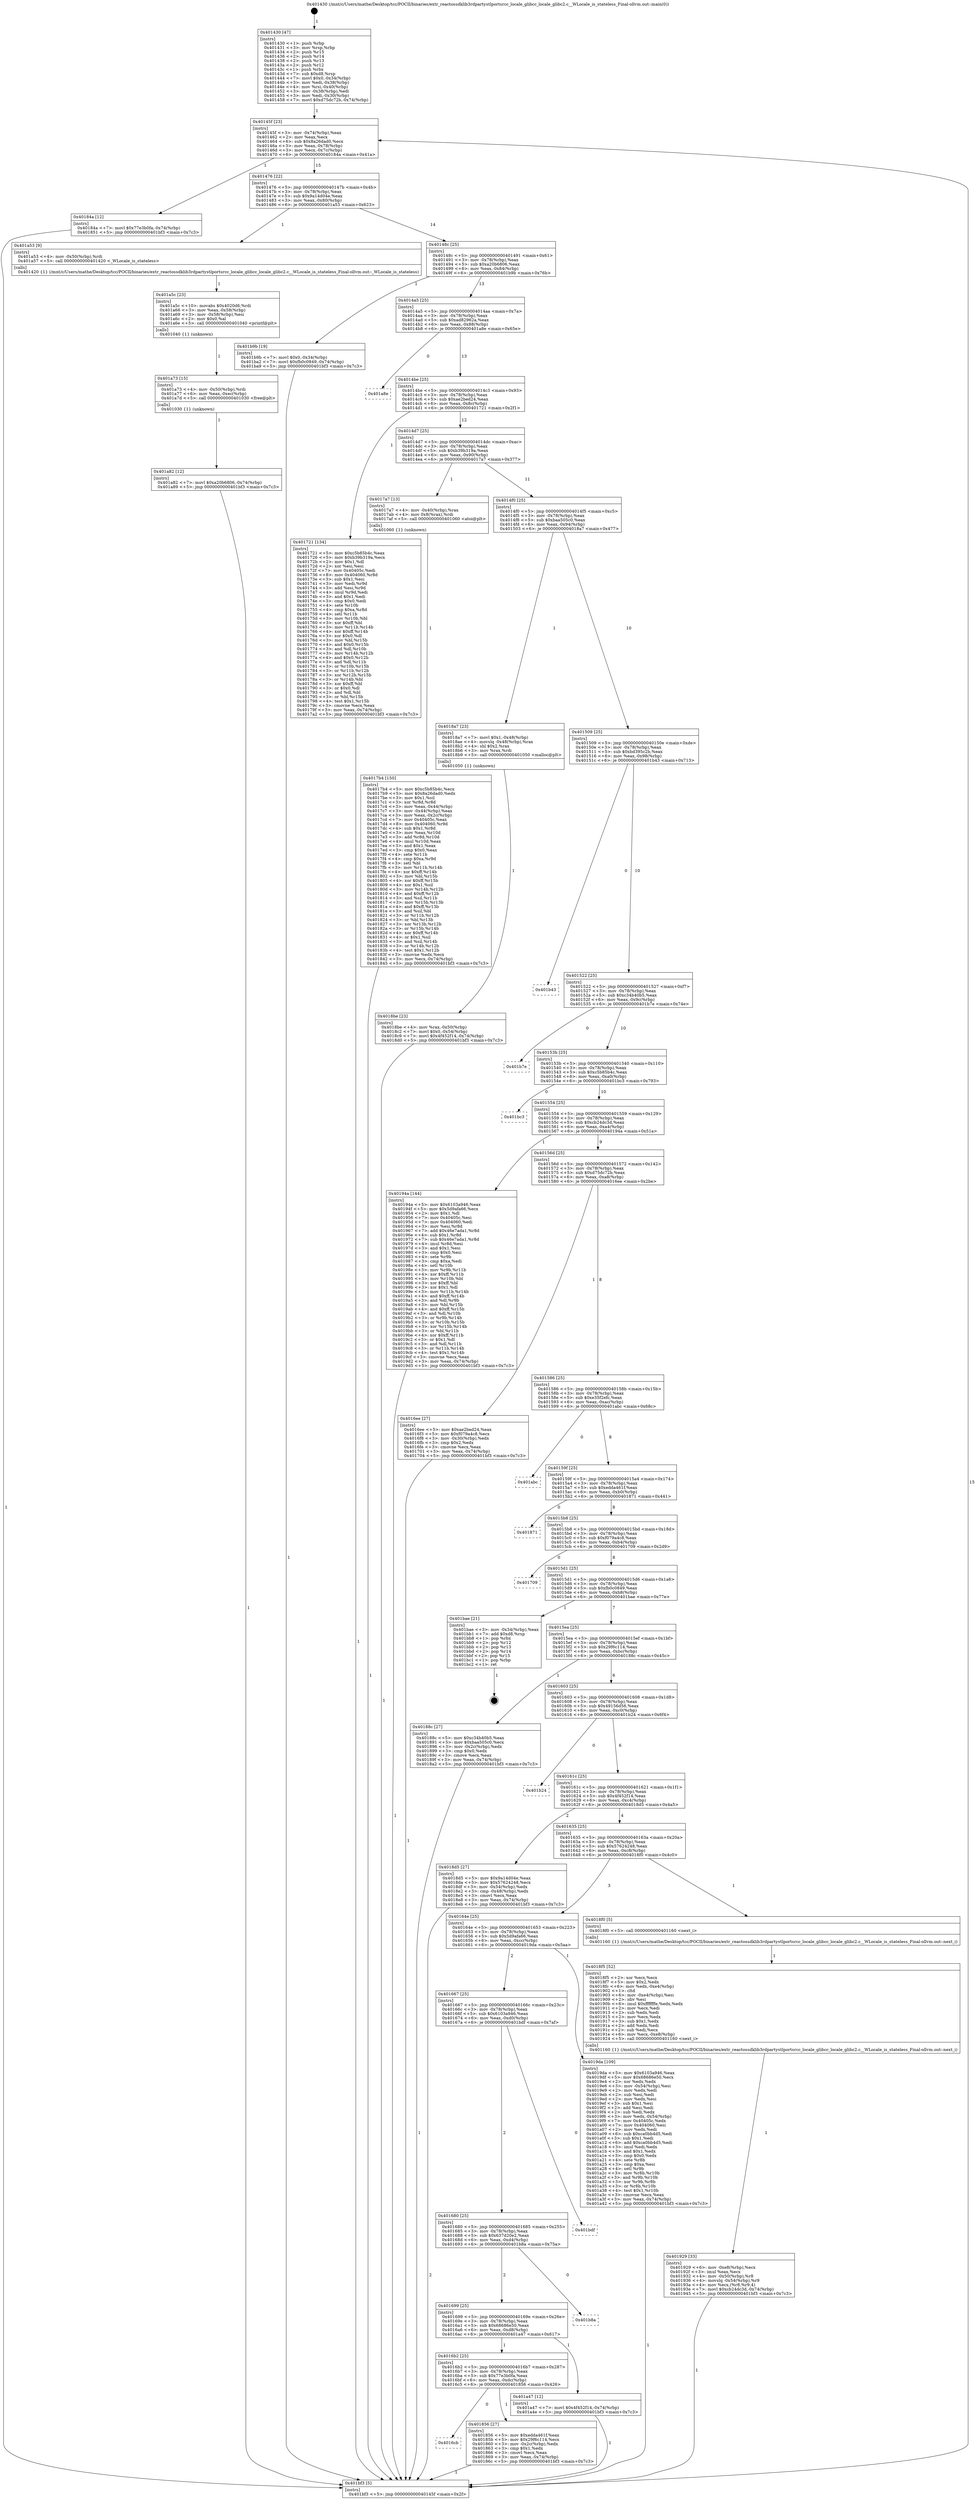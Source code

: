 digraph "0x401430" {
  label = "0x401430 (/mnt/c/Users/mathe/Desktop/tcc/POCII/binaries/extr_reactossdklib3rdpartystlportsrcc_locale_glibcc_locale_glibc2.c__WLocale_is_stateless_Final-ollvm.out::main(0))"
  labelloc = "t"
  node[shape=record]

  Entry [label="",width=0.3,height=0.3,shape=circle,fillcolor=black,style=filled]
  "0x40145f" [label="{
     0x40145f [23]\l
     | [instrs]\l
     &nbsp;&nbsp;0x40145f \<+3\>: mov -0x74(%rbp),%eax\l
     &nbsp;&nbsp;0x401462 \<+2\>: mov %eax,%ecx\l
     &nbsp;&nbsp;0x401464 \<+6\>: sub $0x8a26dad0,%ecx\l
     &nbsp;&nbsp;0x40146a \<+3\>: mov %eax,-0x78(%rbp)\l
     &nbsp;&nbsp;0x40146d \<+3\>: mov %ecx,-0x7c(%rbp)\l
     &nbsp;&nbsp;0x401470 \<+6\>: je 000000000040184a \<main+0x41a\>\l
  }"]
  "0x40184a" [label="{
     0x40184a [12]\l
     | [instrs]\l
     &nbsp;&nbsp;0x40184a \<+7\>: movl $0x77e3b0fa,-0x74(%rbp)\l
     &nbsp;&nbsp;0x401851 \<+5\>: jmp 0000000000401bf3 \<main+0x7c3\>\l
  }"]
  "0x401476" [label="{
     0x401476 [22]\l
     | [instrs]\l
     &nbsp;&nbsp;0x401476 \<+5\>: jmp 000000000040147b \<main+0x4b\>\l
     &nbsp;&nbsp;0x40147b \<+3\>: mov -0x78(%rbp),%eax\l
     &nbsp;&nbsp;0x40147e \<+5\>: sub $0x9a14d04e,%eax\l
     &nbsp;&nbsp;0x401483 \<+3\>: mov %eax,-0x80(%rbp)\l
     &nbsp;&nbsp;0x401486 \<+6\>: je 0000000000401a53 \<main+0x623\>\l
  }"]
  Exit [label="",width=0.3,height=0.3,shape=circle,fillcolor=black,style=filled,peripheries=2]
  "0x401a53" [label="{
     0x401a53 [9]\l
     | [instrs]\l
     &nbsp;&nbsp;0x401a53 \<+4\>: mov -0x50(%rbp),%rdi\l
     &nbsp;&nbsp;0x401a57 \<+5\>: call 0000000000401420 \<_WLocale_is_stateless\>\l
     | [calls]\l
     &nbsp;&nbsp;0x401420 \{1\} (/mnt/c/Users/mathe/Desktop/tcc/POCII/binaries/extr_reactossdklib3rdpartystlportsrcc_locale_glibcc_locale_glibc2.c__WLocale_is_stateless_Final-ollvm.out::_WLocale_is_stateless)\l
  }"]
  "0x40148c" [label="{
     0x40148c [25]\l
     | [instrs]\l
     &nbsp;&nbsp;0x40148c \<+5\>: jmp 0000000000401491 \<main+0x61\>\l
     &nbsp;&nbsp;0x401491 \<+3\>: mov -0x78(%rbp),%eax\l
     &nbsp;&nbsp;0x401494 \<+5\>: sub $0xa20b6806,%eax\l
     &nbsp;&nbsp;0x401499 \<+6\>: mov %eax,-0x84(%rbp)\l
     &nbsp;&nbsp;0x40149f \<+6\>: je 0000000000401b9b \<main+0x76b\>\l
  }"]
  "0x401a82" [label="{
     0x401a82 [12]\l
     | [instrs]\l
     &nbsp;&nbsp;0x401a82 \<+7\>: movl $0xa20b6806,-0x74(%rbp)\l
     &nbsp;&nbsp;0x401a89 \<+5\>: jmp 0000000000401bf3 \<main+0x7c3\>\l
  }"]
  "0x401b9b" [label="{
     0x401b9b [19]\l
     | [instrs]\l
     &nbsp;&nbsp;0x401b9b \<+7\>: movl $0x0,-0x34(%rbp)\l
     &nbsp;&nbsp;0x401ba2 \<+7\>: movl $0xfb0c0849,-0x74(%rbp)\l
     &nbsp;&nbsp;0x401ba9 \<+5\>: jmp 0000000000401bf3 \<main+0x7c3\>\l
  }"]
  "0x4014a5" [label="{
     0x4014a5 [25]\l
     | [instrs]\l
     &nbsp;&nbsp;0x4014a5 \<+5\>: jmp 00000000004014aa \<main+0x7a\>\l
     &nbsp;&nbsp;0x4014aa \<+3\>: mov -0x78(%rbp),%eax\l
     &nbsp;&nbsp;0x4014ad \<+5\>: sub $0xad82962a,%eax\l
     &nbsp;&nbsp;0x4014b2 \<+6\>: mov %eax,-0x88(%rbp)\l
     &nbsp;&nbsp;0x4014b8 \<+6\>: je 0000000000401a8e \<main+0x65e\>\l
  }"]
  "0x401a73" [label="{
     0x401a73 [15]\l
     | [instrs]\l
     &nbsp;&nbsp;0x401a73 \<+4\>: mov -0x50(%rbp),%rdi\l
     &nbsp;&nbsp;0x401a77 \<+6\>: mov %eax,-0xec(%rbp)\l
     &nbsp;&nbsp;0x401a7d \<+5\>: call 0000000000401030 \<free@plt\>\l
     | [calls]\l
     &nbsp;&nbsp;0x401030 \{1\} (unknown)\l
  }"]
  "0x401a8e" [label="{
     0x401a8e\l
  }", style=dashed]
  "0x4014be" [label="{
     0x4014be [25]\l
     | [instrs]\l
     &nbsp;&nbsp;0x4014be \<+5\>: jmp 00000000004014c3 \<main+0x93\>\l
     &nbsp;&nbsp;0x4014c3 \<+3\>: mov -0x78(%rbp),%eax\l
     &nbsp;&nbsp;0x4014c6 \<+5\>: sub $0xae2bed24,%eax\l
     &nbsp;&nbsp;0x4014cb \<+6\>: mov %eax,-0x8c(%rbp)\l
     &nbsp;&nbsp;0x4014d1 \<+6\>: je 0000000000401721 \<main+0x2f1\>\l
  }"]
  "0x401a5c" [label="{
     0x401a5c [23]\l
     | [instrs]\l
     &nbsp;&nbsp;0x401a5c \<+10\>: movabs $0x4020d6,%rdi\l
     &nbsp;&nbsp;0x401a66 \<+3\>: mov %eax,-0x58(%rbp)\l
     &nbsp;&nbsp;0x401a69 \<+3\>: mov -0x58(%rbp),%esi\l
     &nbsp;&nbsp;0x401a6c \<+2\>: mov $0x0,%al\l
     &nbsp;&nbsp;0x401a6e \<+5\>: call 0000000000401040 \<printf@plt\>\l
     | [calls]\l
     &nbsp;&nbsp;0x401040 \{1\} (unknown)\l
  }"]
  "0x401721" [label="{
     0x401721 [134]\l
     | [instrs]\l
     &nbsp;&nbsp;0x401721 \<+5\>: mov $0xc5b85b4c,%eax\l
     &nbsp;&nbsp;0x401726 \<+5\>: mov $0xb39b319a,%ecx\l
     &nbsp;&nbsp;0x40172b \<+2\>: mov $0x1,%dl\l
     &nbsp;&nbsp;0x40172d \<+2\>: xor %esi,%esi\l
     &nbsp;&nbsp;0x40172f \<+7\>: mov 0x40405c,%edi\l
     &nbsp;&nbsp;0x401736 \<+8\>: mov 0x404060,%r8d\l
     &nbsp;&nbsp;0x40173e \<+3\>: sub $0x1,%esi\l
     &nbsp;&nbsp;0x401741 \<+3\>: mov %edi,%r9d\l
     &nbsp;&nbsp;0x401744 \<+3\>: add %esi,%r9d\l
     &nbsp;&nbsp;0x401747 \<+4\>: imul %r9d,%edi\l
     &nbsp;&nbsp;0x40174b \<+3\>: and $0x1,%edi\l
     &nbsp;&nbsp;0x40174e \<+3\>: cmp $0x0,%edi\l
     &nbsp;&nbsp;0x401751 \<+4\>: sete %r10b\l
     &nbsp;&nbsp;0x401755 \<+4\>: cmp $0xa,%r8d\l
     &nbsp;&nbsp;0x401759 \<+4\>: setl %r11b\l
     &nbsp;&nbsp;0x40175d \<+3\>: mov %r10b,%bl\l
     &nbsp;&nbsp;0x401760 \<+3\>: xor $0xff,%bl\l
     &nbsp;&nbsp;0x401763 \<+3\>: mov %r11b,%r14b\l
     &nbsp;&nbsp;0x401766 \<+4\>: xor $0xff,%r14b\l
     &nbsp;&nbsp;0x40176a \<+3\>: xor $0x0,%dl\l
     &nbsp;&nbsp;0x40176d \<+3\>: mov %bl,%r15b\l
     &nbsp;&nbsp;0x401770 \<+4\>: and $0x0,%r15b\l
     &nbsp;&nbsp;0x401774 \<+3\>: and %dl,%r10b\l
     &nbsp;&nbsp;0x401777 \<+3\>: mov %r14b,%r12b\l
     &nbsp;&nbsp;0x40177a \<+4\>: and $0x0,%r12b\l
     &nbsp;&nbsp;0x40177e \<+3\>: and %dl,%r11b\l
     &nbsp;&nbsp;0x401781 \<+3\>: or %r10b,%r15b\l
     &nbsp;&nbsp;0x401784 \<+3\>: or %r11b,%r12b\l
     &nbsp;&nbsp;0x401787 \<+3\>: xor %r12b,%r15b\l
     &nbsp;&nbsp;0x40178a \<+3\>: or %r14b,%bl\l
     &nbsp;&nbsp;0x40178d \<+3\>: xor $0xff,%bl\l
     &nbsp;&nbsp;0x401790 \<+3\>: or $0x0,%dl\l
     &nbsp;&nbsp;0x401793 \<+2\>: and %dl,%bl\l
     &nbsp;&nbsp;0x401795 \<+3\>: or %bl,%r15b\l
     &nbsp;&nbsp;0x401798 \<+4\>: test $0x1,%r15b\l
     &nbsp;&nbsp;0x40179c \<+3\>: cmovne %ecx,%eax\l
     &nbsp;&nbsp;0x40179f \<+3\>: mov %eax,-0x74(%rbp)\l
     &nbsp;&nbsp;0x4017a2 \<+5\>: jmp 0000000000401bf3 \<main+0x7c3\>\l
  }"]
  "0x4014d7" [label="{
     0x4014d7 [25]\l
     | [instrs]\l
     &nbsp;&nbsp;0x4014d7 \<+5\>: jmp 00000000004014dc \<main+0xac\>\l
     &nbsp;&nbsp;0x4014dc \<+3\>: mov -0x78(%rbp),%eax\l
     &nbsp;&nbsp;0x4014df \<+5\>: sub $0xb39b319a,%eax\l
     &nbsp;&nbsp;0x4014e4 \<+6\>: mov %eax,-0x90(%rbp)\l
     &nbsp;&nbsp;0x4014ea \<+6\>: je 00000000004017a7 \<main+0x377\>\l
  }"]
  "0x401929" [label="{
     0x401929 [33]\l
     | [instrs]\l
     &nbsp;&nbsp;0x401929 \<+6\>: mov -0xe8(%rbp),%ecx\l
     &nbsp;&nbsp;0x40192f \<+3\>: imul %eax,%ecx\l
     &nbsp;&nbsp;0x401932 \<+4\>: mov -0x50(%rbp),%r8\l
     &nbsp;&nbsp;0x401936 \<+4\>: movslq -0x54(%rbp),%r9\l
     &nbsp;&nbsp;0x40193a \<+4\>: mov %ecx,(%r8,%r9,4)\l
     &nbsp;&nbsp;0x40193e \<+7\>: movl $0xcb24dc3d,-0x74(%rbp)\l
     &nbsp;&nbsp;0x401945 \<+5\>: jmp 0000000000401bf3 \<main+0x7c3\>\l
  }"]
  "0x4017a7" [label="{
     0x4017a7 [13]\l
     | [instrs]\l
     &nbsp;&nbsp;0x4017a7 \<+4\>: mov -0x40(%rbp),%rax\l
     &nbsp;&nbsp;0x4017ab \<+4\>: mov 0x8(%rax),%rdi\l
     &nbsp;&nbsp;0x4017af \<+5\>: call 0000000000401060 \<atoi@plt\>\l
     | [calls]\l
     &nbsp;&nbsp;0x401060 \{1\} (unknown)\l
  }"]
  "0x4014f0" [label="{
     0x4014f0 [25]\l
     | [instrs]\l
     &nbsp;&nbsp;0x4014f0 \<+5\>: jmp 00000000004014f5 \<main+0xc5\>\l
     &nbsp;&nbsp;0x4014f5 \<+3\>: mov -0x78(%rbp),%eax\l
     &nbsp;&nbsp;0x4014f8 \<+5\>: sub $0xbaa505c0,%eax\l
     &nbsp;&nbsp;0x4014fd \<+6\>: mov %eax,-0x94(%rbp)\l
     &nbsp;&nbsp;0x401503 \<+6\>: je 00000000004018a7 \<main+0x477\>\l
  }"]
  "0x4018f5" [label="{
     0x4018f5 [52]\l
     | [instrs]\l
     &nbsp;&nbsp;0x4018f5 \<+2\>: xor %ecx,%ecx\l
     &nbsp;&nbsp;0x4018f7 \<+5\>: mov $0x2,%edx\l
     &nbsp;&nbsp;0x4018fc \<+6\>: mov %edx,-0xe4(%rbp)\l
     &nbsp;&nbsp;0x401902 \<+1\>: cltd\l
     &nbsp;&nbsp;0x401903 \<+6\>: mov -0xe4(%rbp),%esi\l
     &nbsp;&nbsp;0x401909 \<+2\>: idiv %esi\l
     &nbsp;&nbsp;0x40190b \<+6\>: imul $0xfffffffe,%edx,%edx\l
     &nbsp;&nbsp;0x401911 \<+2\>: mov %ecx,%edi\l
     &nbsp;&nbsp;0x401913 \<+2\>: sub %edx,%edi\l
     &nbsp;&nbsp;0x401915 \<+2\>: mov %ecx,%edx\l
     &nbsp;&nbsp;0x401917 \<+3\>: sub $0x1,%edx\l
     &nbsp;&nbsp;0x40191a \<+2\>: add %edx,%edi\l
     &nbsp;&nbsp;0x40191c \<+2\>: sub %edi,%ecx\l
     &nbsp;&nbsp;0x40191e \<+6\>: mov %ecx,-0xe8(%rbp)\l
     &nbsp;&nbsp;0x401924 \<+5\>: call 0000000000401160 \<next_i\>\l
     | [calls]\l
     &nbsp;&nbsp;0x401160 \{1\} (/mnt/c/Users/mathe/Desktop/tcc/POCII/binaries/extr_reactossdklib3rdpartystlportsrcc_locale_glibcc_locale_glibc2.c__WLocale_is_stateless_Final-ollvm.out::next_i)\l
  }"]
  "0x4018a7" [label="{
     0x4018a7 [23]\l
     | [instrs]\l
     &nbsp;&nbsp;0x4018a7 \<+7\>: movl $0x1,-0x48(%rbp)\l
     &nbsp;&nbsp;0x4018ae \<+4\>: movslq -0x48(%rbp),%rax\l
     &nbsp;&nbsp;0x4018b2 \<+4\>: shl $0x2,%rax\l
     &nbsp;&nbsp;0x4018b6 \<+3\>: mov %rax,%rdi\l
     &nbsp;&nbsp;0x4018b9 \<+5\>: call 0000000000401050 \<malloc@plt\>\l
     | [calls]\l
     &nbsp;&nbsp;0x401050 \{1\} (unknown)\l
  }"]
  "0x401509" [label="{
     0x401509 [25]\l
     | [instrs]\l
     &nbsp;&nbsp;0x401509 \<+5\>: jmp 000000000040150e \<main+0xde\>\l
     &nbsp;&nbsp;0x40150e \<+3\>: mov -0x78(%rbp),%eax\l
     &nbsp;&nbsp;0x401511 \<+5\>: sub $0xbd395c2b,%eax\l
     &nbsp;&nbsp;0x401516 \<+6\>: mov %eax,-0x98(%rbp)\l
     &nbsp;&nbsp;0x40151c \<+6\>: je 0000000000401b43 \<main+0x713\>\l
  }"]
  "0x4018be" [label="{
     0x4018be [23]\l
     | [instrs]\l
     &nbsp;&nbsp;0x4018be \<+4\>: mov %rax,-0x50(%rbp)\l
     &nbsp;&nbsp;0x4018c2 \<+7\>: movl $0x0,-0x54(%rbp)\l
     &nbsp;&nbsp;0x4018c9 \<+7\>: movl $0x4f452f14,-0x74(%rbp)\l
     &nbsp;&nbsp;0x4018d0 \<+5\>: jmp 0000000000401bf3 \<main+0x7c3\>\l
  }"]
  "0x401b43" [label="{
     0x401b43\l
  }", style=dashed]
  "0x401522" [label="{
     0x401522 [25]\l
     | [instrs]\l
     &nbsp;&nbsp;0x401522 \<+5\>: jmp 0000000000401527 \<main+0xf7\>\l
     &nbsp;&nbsp;0x401527 \<+3\>: mov -0x78(%rbp),%eax\l
     &nbsp;&nbsp;0x40152a \<+5\>: sub $0xc34b40b5,%eax\l
     &nbsp;&nbsp;0x40152f \<+6\>: mov %eax,-0x9c(%rbp)\l
     &nbsp;&nbsp;0x401535 \<+6\>: je 0000000000401b7e \<main+0x74e\>\l
  }"]
  "0x4016cb" [label="{
     0x4016cb\l
  }", style=dashed]
  "0x401b7e" [label="{
     0x401b7e\l
  }", style=dashed]
  "0x40153b" [label="{
     0x40153b [25]\l
     | [instrs]\l
     &nbsp;&nbsp;0x40153b \<+5\>: jmp 0000000000401540 \<main+0x110\>\l
     &nbsp;&nbsp;0x401540 \<+3\>: mov -0x78(%rbp),%eax\l
     &nbsp;&nbsp;0x401543 \<+5\>: sub $0xc5b85b4c,%eax\l
     &nbsp;&nbsp;0x401548 \<+6\>: mov %eax,-0xa0(%rbp)\l
     &nbsp;&nbsp;0x40154e \<+6\>: je 0000000000401bc3 \<main+0x793\>\l
  }"]
  "0x401856" [label="{
     0x401856 [27]\l
     | [instrs]\l
     &nbsp;&nbsp;0x401856 \<+5\>: mov $0xedda461f,%eax\l
     &nbsp;&nbsp;0x40185b \<+5\>: mov $0x29f6c114,%ecx\l
     &nbsp;&nbsp;0x401860 \<+3\>: mov -0x2c(%rbp),%edx\l
     &nbsp;&nbsp;0x401863 \<+3\>: cmp $0x1,%edx\l
     &nbsp;&nbsp;0x401866 \<+3\>: cmovl %ecx,%eax\l
     &nbsp;&nbsp;0x401869 \<+3\>: mov %eax,-0x74(%rbp)\l
     &nbsp;&nbsp;0x40186c \<+5\>: jmp 0000000000401bf3 \<main+0x7c3\>\l
  }"]
  "0x401bc3" [label="{
     0x401bc3\l
  }", style=dashed]
  "0x401554" [label="{
     0x401554 [25]\l
     | [instrs]\l
     &nbsp;&nbsp;0x401554 \<+5\>: jmp 0000000000401559 \<main+0x129\>\l
     &nbsp;&nbsp;0x401559 \<+3\>: mov -0x78(%rbp),%eax\l
     &nbsp;&nbsp;0x40155c \<+5\>: sub $0xcb24dc3d,%eax\l
     &nbsp;&nbsp;0x401561 \<+6\>: mov %eax,-0xa4(%rbp)\l
     &nbsp;&nbsp;0x401567 \<+6\>: je 000000000040194a \<main+0x51a\>\l
  }"]
  "0x4016b2" [label="{
     0x4016b2 [25]\l
     | [instrs]\l
     &nbsp;&nbsp;0x4016b2 \<+5\>: jmp 00000000004016b7 \<main+0x287\>\l
     &nbsp;&nbsp;0x4016b7 \<+3\>: mov -0x78(%rbp),%eax\l
     &nbsp;&nbsp;0x4016ba \<+5\>: sub $0x77e3b0fa,%eax\l
     &nbsp;&nbsp;0x4016bf \<+6\>: mov %eax,-0xdc(%rbp)\l
     &nbsp;&nbsp;0x4016c5 \<+6\>: je 0000000000401856 \<main+0x426\>\l
  }"]
  "0x40194a" [label="{
     0x40194a [144]\l
     | [instrs]\l
     &nbsp;&nbsp;0x40194a \<+5\>: mov $0x6103a946,%eax\l
     &nbsp;&nbsp;0x40194f \<+5\>: mov $0x5d9afa66,%ecx\l
     &nbsp;&nbsp;0x401954 \<+2\>: mov $0x1,%dl\l
     &nbsp;&nbsp;0x401956 \<+7\>: mov 0x40405c,%esi\l
     &nbsp;&nbsp;0x40195d \<+7\>: mov 0x404060,%edi\l
     &nbsp;&nbsp;0x401964 \<+3\>: mov %esi,%r8d\l
     &nbsp;&nbsp;0x401967 \<+7\>: add $0x46e7ada1,%r8d\l
     &nbsp;&nbsp;0x40196e \<+4\>: sub $0x1,%r8d\l
     &nbsp;&nbsp;0x401972 \<+7\>: sub $0x46e7ada1,%r8d\l
     &nbsp;&nbsp;0x401979 \<+4\>: imul %r8d,%esi\l
     &nbsp;&nbsp;0x40197d \<+3\>: and $0x1,%esi\l
     &nbsp;&nbsp;0x401980 \<+3\>: cmp $0x0,%esi\l
     &nbsp;&nbsp;0x401983 \<+4\>: sete %r9b\l
     &nbsp;&nbsp;0x401987 \<+3\>: cmp $0xa,%edi\l
     &nbsp;&nbsp;0x40198a \<+4\>: setl %r10b\l
     &nbsp;&nbsp;0x40198e \<+3\>: mov %r9b,%r11b\l
     &nbsp;&nbsp;0x401991 \<+4\>: xor $0xff,%r11b\l
     &nbsp;&nbsp;0x401995 \<+3\>: mov %r10b,%bl\l
     &nbsp;&nbsp;0x401998 \<+3\>: xor $0xff,%bl\l
     &nbsp;&nbsp;0x40199b \<+3\>: xor $0x1,%dl\l
     &nbsp;&nbsp;0x40199e \<+3\>: mov %r11b,%r14b\l
     &nbsp;&nbsp;0x4019a1 \<+4\>: and $0xff,%r14b\l
     &nbsp;&nbsp;0x4019a5 \<+3\>: and %dl,%r9b\l
     &nbsp;&nbsp;0x4019a8 \<+3\>: mov %bl,%r15b\l
     &nbsp;&nbsp;0x4019ab \<+4\>: and $0xff,%r15b\l
     &nbsp;&nbsp;0x4019af \<+3\>: and %dl,%r10b\l
     &nbsp;&nbsp;0x4019b2 \<+3\>: or %r9b,%r14b\l
     &nbsp;&nbsp;0x4019b5 \<+3\>: or %r10b,%r15b\l
     &nbsp;&nbsp;0x4019b8 \<+3\>: xor %r15b,%r14b\l
     &nbsp;&nbsp;0x4019bb \<+3\>: or %bl,%r11b\l
     &nbsp;&nbsp;0x4019be \<+4\>: xor $0xff,%r11b\l
     &nbsp;&nbsp;0x4019c2 \<+3\>: or $0x1,%dl\l
     &nbsp;&nbsp;0x4019c5 \<+3\>: and %dl,%r11b\l
     &nbsp;&nbsp;0x4019c8 \<+3\>: or %r11b,%r14b\l
     &nbsp;&nbsp;0x4019cb \<+4\>: test $0x1,%r14b\l
     &nbsp;&nbsp;0x4019cf \<+3\>: cmovne %ecx,%eax\l
     &nbsp;&nbsp;0x4019d2 \<+3\>: mov %eax,-0x74(%rbp)\l
     &nbsp;&nbsp;0x4019d5 \<+5\>: jmp 0000000000401bf3 \<main+0x7c3\>\l
  }"]
  "0x40156d" [label="{
     0x40156d [25]\l
     | [instrs]\l
     &nbsp;&nbsp;0x40156d \<+5\>: jmp 0000000000401572 \<main+0x142\>\l
     &nbsp;&nbsp;0x401572 \<+3\>: mov -0x78(%rbp),%eax\l
     &nbsp;&nbsp;0x401575 \<+5\>: sub $0xd75dc72b,%eax\l
     &nbsp;&nbsp;0x40157a \<+6\>: mov %eax,-0xa8(%rbp)\l
     &nbsp;&nbsp;0x401580 \<+6\>: je 00000000004016ee \<main+0x2be\>\l
  }"]
  "0x401a47" [label="{
     0x401a47 [12]\l
     | [instrs]\l
     &nbsp;&nbsp;0x401a47 \<+7\>: movl $0x4f452f14,-0x74(%rbp)\l
     &nbsp;&nbsp;0x401a4e \<+5\>: jmp 0000000000401bf3 \<main+0x7c3\>\l
  }"]
  "0x4016ee" [label="{
     0x4016ee [27]\l
     | [instrs]\l
     &nbsp;&nbsp;0x4016ee \<+5\>: mov $0xae2bed24,%eax\l
     &nbsp;&nbsp;0x4016f3 \<+5\>: mov $0xf079a4c8,%ecx\l
     &nbsp;&nbsp;0x4016f8 \<+3\>: mov -0x30(%rbp),%edx\l
     &nbsp;&nbsp;0x4016fb \<+3\>: cmp $0x2,%edx\l
     &nbsp;&nbsp;0x4016fe \<+3\>: cmovne %ecx,%eax\l
     &nbsp;&nbsp;0x401701 \<+3\>: mov %eax,-0x74(%rbp)\l
     &nbsp;&nbsp;0x401704 \<+5\>: jmp 0000000000401bf3 \<main+0x7c3\>\l
  }"]
  "0x401586" [label="{
     0x401586 [25]\l
     | [instrs]\l
     &nbsp;&nbsp;0x401586 \<+5\>: jmp 000000000040158b \<main+0x15b\>\l
     &nbsp;&nbsp;0x40158b \<+3\>: mov -0x78(%rbp),%eax\l
     &nbsp;&nbsp;0x40158e \<+5\>: sub $0xe35f2efc,%eax\l
     &nbsp;&nbsp;0x401593 \<+6\>: mov %eax,-0xac(%rbp)\l
     &nbsp;&nbsp;0x401599 \<+6\>: je 0000000000401abc \<main+0x68c\>\l
  }"]
  "0x401bf3" [label="{
     0x401bf3 [5]\l
     | [instrs]\l
     &nbsp;&nbsp;0x401bf3 \<+5\>: jmp 000000000040145f \<main+0x2f\>\l
  }"]
  "0x401430" [label="{
     0x401430 [47]\l
     | [instrs]\l
     &nbsp;&nbsp;0x401430 \<+1\>: push %rbp\l
     &nbsp;&nbsp;0x401431 \<+3\>: mov %rsp,%rbp\l
     &nbsp;&nbsp;0x401434 \<+2\>: push %r15\l
     &nbsp;&nbsp;0x401436 \<+2\>: push %r14\l
     &nbsp;&nbsp;0x401438 \<+2\>: push %r13\l
     &nbsp;&nbsp;0x40143a \<+2\>: push %r12\l
     &nbsp;&nbsp;0x40143c \<+1\>: push %rbx\l
     &nbsp;&nbsp;0x40143d \<+7\>: sub $0xd8,%rsp\l
     &nbsp;&nbsp;0x401444 \<+7\>: movl $0x0,-0x34(%rbp)\l
     &nbsp;&nbsp;0x40144b \<+3\>: mov %edi,-0x38(%rbp)\l
     &nbsp;&nbsp;0x40144e \<+4\>: mov %rsi,-0x40(%rbp)\l
     &nbsp;&nbsp;0x401452 \<+3\>: mov -0x38(%rbp),%edi\l
     &nbsp;&nbsp;0x401455 \<+3\>: mov %edi,-0x30(%rbp)\l
     &nbsp;&nbsp;0x401458 \<+7\>: movl $0xd75dc72b,-0x74(%rbp)\l
  }"]
  "0x4017b4" [label="{
     0x4017b4 [150]\l
     | [instrs]\l
     &nbsp;&nbsp;0x4017b4 \<+5\>: mov $0xc5b85b4c,%ecx\l
     &nbsp;&nbsp;0x4017b9 \<+5\>: mov $0x8a26dad0,%edx\l
     &nbsp;&nbsp;0x4017be \<+3\>: mov $0x1,%sil\l
     &nbsp;&nbsp;0x4017c1 \<+3\>: xor %r8d,%r8d\l
     &nbsp;&nbsp;0x4017c4 \<+3\>: mov %eax,-0x44(%rbp)\l
     &nbsp;&nbsp;0x4017c7 \<+3\>: mov -0x44(%rbp),%eax\l
     &nbsp;&nbsp;0x4017ca \<+3\>: mov %eax,-0x2c(%rbp)\l
     &nbsp;&nbsp;0x4017cd \<+7\>: mov 0x40405c,%eax\l
     &nbsp;&nbsp;0x4017d4 \<+8\>: mov 0x404060,%r9d\l
     &nbsp;&nbsp;0x4017dc \<+4\>: sub $0x1,%r8d\l
     &nbsp;&nbsp;0x4017e0 \<+3\>: mov %eax,%r10d\l
     &nbsp;&nbsp;0x4017e3 \<+3\>: add %r8d,%r10d\l
     &nbsp;&nbsp;0x4017e6 \<+4\>: imul %r10d,%eax\l
     &nbsp;&nbsp;0x4017ea \<+3\>: and $0x1,%eax\l
     &nbsp;&nbsp;0x4017ed \<+3\>: cmp $0x0,%eax\l
     &nbsp;&nbsp;0x4017f0 \<+4\>: sete %r11b\l
     &nbsp;&nbsp;0x4017f4 \<+4\>: cmp $0xa,%r9d\l
     &nbsp;&nbsp;0x4017f8 \<+3\>: setl %bl\l
     &nbsp;&nbsp;0x4017fb \<+3\>: mov %r11b,%r14b\l
     &nbsp;&nbsp;0x4017fe \<+4\>: xor $0xff,%r14b\l
     &nbsp;&nbsp;0x401802 \<+3\>: mov %bl,%r15b\l
     &nbsp;&nbsp;0x401805 \<+4\>: xor $0xff,%r15b\l
     &nbsp;&nbsp;0x401809 \<+4\>: xor $0x1,%sil\l
     &nbsp;&nbsp;0x40180d \<+3\>: mov %r14b,%r12b\l
     &nbsp;&nbsp;0x401810 \<+4\>: and $0xff,%r12b\l
     &nbsp;&nbsp;0x401814 \<+3\>: and %sil,%r11b\l
     &nbsp;&nbsp;0x401817 \<+3\>: mov %r15b,%r13b\l
     &nbsp;&nbsp;0x40181a \<+4\>: and $0xff,%r13b\l
     &nbsp;&nbsp;0x40181e \<+3\>: and %sil,%bl\l
     &nbsp;&nbsp;0x401821 \<+3\>: or %r11b,%r12b\l
     &nbsp;&nbsp;0x401824 \<+3\>: or %bl,%r13b\l
     &nbsp;&nbsp;0x401827 \<+3\>: xor %r13b,%r12b\l
     &nbsp;&nbsp;0x40182a \<+3\>: or %r15b,%r14b\l
     &nbsp;&nbsp;0x40182d \<+4\>: xor $0xff,%r14b\l
     &nbsp;&nbsp;0x401831 \<+4\>: or $0x1,%sil\l
     &nbsp;&nbsp;0x401835 \<+3\>: and %sil,%r14b\l
     &nbsp;&nbsp;0x401838 \<+3\>: or %r14b,%r12b\l
     &nbsp;&nbsp;0x40183b \<+4\>: test $0x1,%r12b\l
     &nbsp;&nbsp;0x40183f \<+3\>: cmovne %edx,%ecx\l
     &nbsp;&nbsp;0x401842 \<+3\>: mov %ecx,-0x74(%rbp)\l
     &nbsp;&nbsp;0x401845 \<+5\>: jmp 0000000000401bf3 \<main+0x7c3\>\l
  }"]
  "0x401699" [label="{
     0x401699 [25]\l
     | [instrs]\l
     &nbsp;&nbsp;0x401699 \<+5\>: jmp 000000000040169e \<main+0x26e\>\l
     &nbsp;&nbsp;0x40169e \<+3\>: mov -0x78(%rbp),%eax\l
     &nbsp;&nbsp;0x4016a1 \<+5\>: sub $0x68686e50,%eax\l
     &nbsp;&nbsp;0x4016a6 \<+6\>: mov %eax,-0xd8(%rbp)\l
     &nbsp;&nbsp;0x4016ac \<+6\>: je 0000000000401a47 \<main+0x617\>\l
  }"]
  "0x401abc" [label="{
     0x401abc\l
  }", style=dashed]
  "0x40159f" [label="{
     0x40159f [25]\l
     | [instrs]\l
     &nbsp;&nbsp;0x40159f \<+5\>: jmp 00000000004015a4 \<main+0x174\>\l
     &nbsp;&nbsp;0x4015a4 \<+3\>: mov -0x78(%rbp),%eax\l
     &nbsp;&nbsp;0x4015a7 \<+5\>: sub $0xedda461f,%eax\l
     &nbsp;&nbsp;0x4015ac \<+6\>: mov %eax,-0xb0(%rbp)\l
     &nbsp;&nbsp;0x4015b2 \<+6\>: je 0000000000401871 \<main+0x441\>\l
  }"]
  "0x401b8a" [label="{
     0x401b8a\l
  }", style=dashed]
  "0x401871" [label="{
     0x401871\l
  }", style=dashed]
  "0x4015b8" [label="{
     0x4015b8 [25]\l
     | [instrs]\l
     &nbsp;&nbsp;0x4015b8 \<+5\>: jmp 00000000004015bd \<main+0x18d\>\l
     &nbsp;&nbsp;0x4015bd \<+3\>: mov -0x78(%rbp),%eax\l
     &nbsp;&nbsp;0x4015c0 \<+5\>: sub $0xf079a4c8,%eax\l
     &nbsp;&nbsp;0x4015c5 \<+6\>: mov %eax,-0xb4(%rbp)\l
     &nbsp;&nbsp;0x4015cb \<+6\>: je 0000000000401709 \<main+0x2d9\>\l
  }"]
  "0x401680" [label="{
     0x401680 [25]\l
     | [instrs]\l
     &nbsp;&nbsp;0x401680 \<+5\>: jmp 0000000000401685 \<main+0x255\>\l
     &nbsp;&nbsp;0x401685 \<+3\>: mov -0x78(%rbp),%eax\l
     &nbsp;&nbsp;0x401688 \<+5\>: sub $0x637d20e2,%eax\l
     &nbsp;&nbsp;0x40168d \<+6\>: mov %eax,-0xd4(%rbp)\l
     &nbsp;&nbsp;0x401693 \<+6\>: je 0000000000401b8a \<main+0x75a\>\l
  }"]
  "0x401709" [label="{
     0x401709\l
  }", style=dashed]
  "0x4015d1" [label="{
     0x4015d1 [25]\l
     | [instrs]\l
     &nbsp;&nbsp;0x4015d1 \<+5\>: jmp 00000000004015d6 \<main+0x1a6\>\l
     &nbsp;&nbsp;0x4015d6 \<+3\>: mov -0x78(%rbp),%eax\l
     &nbsp;&nbsp;0x4015d9 \<+5\>: sub $0xfb0c0849,%eax\l
     &nbsp;&nbsp;0x4015de \<+6\>: mov %eax,-0xb8(%rbp)\l
     &nbsp;&nbsp;0x4015e4 \<+6\>: je 0000000000401bae \<main+0x77e\>\l
  }"]
  "0x401bdf" [label="{
     0x401bdf\l
  }", style=dashed]
  "0x401bae" [label="{
     0x401bae [21]\l
     | [instrs]\l
     &nbsp;&nbsp;0x401bae \<+3\>: mov -0x34(%rbp),%eax\l
     &nbsp;&nbsp;0x401bb1 \<+7\>: add $0xd8,%rsp\l
     &nbsp;&nbsp;0x401bb8 \<+1\>: pop %rbx\l
     &nbsp;&nbsp;0x401bb9 \<+2\>: pop %r12\l
     &nbsp;&nbsp;0x401bbb \<+2\>: pop %r13\l
     &nbsp;&nbsp;0x401bbd \<+2\>: pop %r14\l
     &nbsp;&nbsp;0x401bbf \<+2\>: pop %r15\l
     &nbsp;&nbsp;0x401bc1 \<+1\>: pop %rbp\l
     &nbsp;&nbsp;0x401bc2 \<+1\>: ret\l
  }"]
  "0x4015ea" [label="{
     0x4015ea [25]\l
     | [instrs]\l
     &nbsp;&nbsp;0x4015ea \<+5\>: jmp 00000000004015ef \<main+0x1bf\>\l
     &nbsp;&nbsp;0x4015ef \<+3\>: mov -0x78(%rbp),%eax\l
     &nbsp;&nbsp;0x4015f2 \<+5\>: sub $0x29f6c114,%eax\l
     &nbsp;&nbsp;0x4015f7 \<+6\>: mov %eax,-0xbc(%rbp)\l
     &nbsp;&nbsp;0x4015fd \<+6\>: je 000000000040188c \<main+0x45c\>\l
  }"]
  "0x401667" [label="{
     0x401667 [25]\l
     | [instrs]\l
     &nbsp;&nbsp;0x401667 \<+5\>: jmp 000000000040166c \<main+0x23c\>\l
     &nbsp;&nbsp;0x40166c \<+3\>: mov -0x78(%rbp),%eax\l
     &nbsp;&nbsp;0x40166f \<+5\>: sub $0x6103a946,%eax\l
     &nbsp;&nbsp;0x401674 \<+6\>: mov %eax,-0xd0(%rbp)\l
     &nbsp;&nbsp;0x40167a \<+6\>: je 0000000000401bdf \<main+0x7af\>\l
  }"]
  "0x40188c" [label="{
     0x40188c [27]\l
     | [instrs]\l
     &nbsp;&nbsp;0x40188c \<+5\>: mov $0xc34b40b5,%eax\l
     &nbsp;&nbsp;0x401891 \<+5\>: mov $0xbaa505c0,%ecx\l
     &nbsp;&nbsp;0x401896 \<+3\>: mov -0x2c(%rbp),%edx\l
     &nbsp;&nbsp;0x401899 \<+3\>: cmp $0x0,%edx\l
     &nbsp;&nbsp;0x40189c \<+3\>: cmove %ecx,%eax\l
     &nbsp;&nbsp;0x40189f \<+3\>: mov %eax,-0x74(%rbp)\l
     &nbsp;&nbsp;0x4018a2 \<+5\>: jmp 0000000000401bf3 \<main+0x7c3\>\l
  }"]
  "0x401603" [label="{
     0x401603 [25]\l
     | [instrs]\l
     &nbsp;&nbsp;0x401603 \<+5\>: jmp 0000000000401608 \<main+0x1d8\>\l
     &nbsp;&nbsp;0x401608 \<+3\>: mov -0x78(%rbp),%eax\l
     &nbsp;&nbsp;0x40160b \<+5\>: sub $0x49156d56,%eax\l
     &nbsp;&nbsp;0x401610 \<+6\>: mov %eax,-0xc0(%rbp)\l
     &nbsp;&nbsp;0x401616 \<+6\>: je 0000000000401b24 \<main+0x6f4\>\l
  }"]
  "0x4019da" [label="{
     0x4019da [109]\l
     | [instrs]\l
     &nbsp;&nbsp;0x4019da \<+5\>: mov $0x6103a946,%eax\l
     &nbsp;&nbsp;0x4019df \<+5\>: mov $0x68686e50,%ecx\l
     &nbsp;&nbsp;0x4019e4 \<+2\>: xor %edx,%edx\l
     &nbsp;&nbsp;0x4019e6 \<+3\>: mov -0x54(%rbp),%esi\l
     &nbsp;&nbsp;0x4019e9 \<+2\>: mov %edx,%edi\l
     &nbsp;&nbsp;0x4019eb \<+2\>: sub %esi,%edi\l
     &nbsp;&nbsp;0x4019ed \<+2\>: mov %edx,%esi\l
     &nbsp;&nbsp;0x4019ef \<+3\>: sub $0x1,%esi\l
     &nbsp;&nbsp;0x4019f2 \<+2\>: add %esi,%edi\l
     &nbsp;&nbsp;0x4019f4 \<+2\>: sub %edi,%edx\l
     &nbsp;&nbsp;0x4019f6 \<+3\>: mov %edx,-0x54(%rbp)\l
     &nbsp;&nbsp;0x4019f9 \<+7\>: mov 0x40405c,%edx\l
     &nbsp;&nbsp;0x401a00 \<+7\>: mov 0x404060,%esi\l
     &nbsp;&nbsp;0x401a07 \<+2\>: mov %edx,%edi\l
     &nbsp;&nbsp;0x401a09 \<+6\>: sub $0xca0bb4d5,%edi\l
     &nbsp;&nbsp;0x401a0f \<+3\>: sub $0x1,%edi\l
     &nbsp;&nbsp;0x401a12 \<+6\>: add $0xca0bb4d5,%edi\l
     &nbsp;&nbsp;0x401a18 \<+3\>: imul %edi,%edx\l
     &nbsp;&nbsp;0x401a1b \<+3\>: and $0x1,%edx\l
     &nbsp;&nbsp;0x401a1e \<+3\>: cmp $0x0,%edx\l
     &nbsp;&nbsp;0x401a21 \<+4\>: sete %r8b\l
     &nbsp;&nbsp;0x401a25 \<+3\>: cmp $0xa,%esi\l
     &nbsp;&nbsp;0x401a28 \<+4\>: setl %r9b\l
     &nbsp;&nbsp;0x401a2c \<+3\>: mov %r8b,%r10b\l
     &nbsp;&nbsp;0x401a2f \<+3\>: and %r9b,%r10b\l
     &nbsp;&nbsp;0x401a32 \<+3\>: xor %r9b,%r8b\l
     &nbsp;&nbsp;0x401a35 \<+3\>: or %r8b,%r10b\l
     &nbsp;&nbsp;0x401a38 \<+4\>: test $0x1,%r10b\l
     &nbsp;&nbsp;0x401a3c \<+3\>: cmovne %ecx,%eax\l
     &nbsp;&nbsp;0x401a3f \<+3\>: mov %eax,-0x74(%rbp)\l
     &nbsp;&nbsp;0x401a42 \<+5\>: jmp 0000000000401bf3 \<main+0x7c3\>\l
  }"]
  "0x401b24" [label="{
     0x401b24\l
  }", style=dashed]
  "0x40161c" [label="{
     0x40161c [25]\l
     | [instrs]\l
     &nbsp;&nbsp;0x40161c \<+5\>: jmp 0000000000401621 \<main+0x1f1\>\l
     &nbsp;&nbsp;0x401621 \<+3\>: mov -0x78(%rbp),%eax\l
     &nbsp;&nbsp;0x401624 \<+5\>: sub $0x4f452f14,%eax\l
     &nbsp;&nbsp;0x401629 \<+6\>: mov %eax,-0xc4(%rbp)\l
     &nbsp;&nbsp;0x40162f \<+6\>: je 00000000004018d5 \<main+0x4a5\>\l
  }"]
  "0x40164e" [label="{
     0x40164e [25]\l
     | [instrs]\l
     &nbsp;&nbsp;0x40164e \<+5\>: jmp 0000000000401653 \<main+0x223\>\l
     &nbsp;&nbsp;0x401653 \<+3\>: mov -0x78(%rbp),%eax\l
     &nbsp;&nbsp;0x401656 \<+5\>: sub $0x5d9afa66,%eax\l
     &nbsp;&nbsp;0x40165b \<+6\>: mov %eax,-0xcc(%rbp)\l
     &nbsp;&nbsp;0x401661 \<+6\>: je 00000000004019da \<main+0x5aa\>\l
  }"]
  "0x4018d5" [label="{
     0x4018d5 [27]\l
     | [instrs]\l
     &nbsp;&nbsp;0x4018d5 \<+5\>: mov $0x9a14d04e,%eax\l
     &nbsp;&nbsp;0x4018da \<+5\>: mov $0x57624248,%ecx\l
     &nbsp;&nbsp;0x4018df \<+3\>: mov -0x54(%rbp),%edx\l
     &nbsp;&nbsp;0x4018e2 \<+3\>: cmp -0x48(%rbp),%edx\l
     &nbsp;&nbsp;0x4018e5 \<+3\>: cmovl %ecx,%eax\l
     &nbsp;&nbsp;0x4018e8 \<+3\>: mov %eax,-0x74(%rbp)\l
     &nbsp;&nbsp;0x4018eb \<+5\>: jmp 0000000000401bf3 \<main+0x7c3\>\l
  }"]
  "0x401635" [label="{
     0x401635 [25]\l
     | [instrs]\l
     &nbsp;&nbsp;0x401635 \<+5\>: jmp 000000000040163a \<main+0x20a\>\l
     &nbsp;&nbsp;0x40163a \<+3\>: mov -0x78(%rbp),%eax\l
     &nbsp;&nbsp;0x40163d \<+5\>: sub $0x57624248,%eax\l
     &nbsp;&nbsp;0x401642 \<+6\>: mov %eax,-0xc8(%rbp)\l
     &nbsp;&nbsp;0x401648 \<+6\>: je 00000000004018f0 \<main+0x4c0\>\l
  }"]
  "0x4018f0" [label="{
     0x4018f0 [5]\l
     | [instrs]\l
     &nbsp;&nbsp;0x4018f0 \<+5\>: call 0000000000401160 \<next_i\>\l
     | [calls]\l
     &nbsp;&nbsp;0x401160 \{1\} (/mnt/c/Users/mathe/Desktop/tcc/POCII/binaries/extr_reactossdklib3rdpartystlportsrcc_locale_glibcc_locale_glibc2.c__WLocale_is_stateless_Final-ollvm.out::next_i)\l
  }"]
  Entry -> "0x401430" [label=" 1"]
  "0x40145f" -> "0x40184a" [label=" 1"]
  "0x40145f" -> "0x401476" [label=" 15"]
  "0x401bae" -> Exit [label=" 1"]
  "0x401476" -> "0x401a53" [label=" 1"]
  "0x401476" -> "0x40148c" [label=" 14"]
  "0x401b9b" -> "0x401bf3" [label=" 1"]
  "0x40148c" -> "0x401b9b" [label=" 1"]
  "0x40148c" -> "0x4014a5" [label=" 13"]
  "0x401a82" -> "0x401bf3" [label=" 1"]
  "0x4014a5" -> "0x401a8e" [label=" 0"]
  "0x4014a5" -> "0x4014be" [label=" 13"]
  "0x401a73" -> "0x401a82" [label=" 1"]
  "0x4014be" -> "0x401721" [label=" 1"]
  "0x4014be" -> "0x4014d7" [label=" 12"]
  "0x401a5c" -> "0x401a73" [label=" 1"]
  "0x4014d7" -> "0x4017a7" [label=" 1"]
  "0x4014d7" -> "0x4014f0" [label=" 11"]
  "0x401a53" -> "0x401a5c" [label=" 1"]
  "0x4014f0" -> "0x4018a7" [label=" 1"]
  "0x4014f0" -> "0x401509" [label=" 10"]
  "0x401a47" -> "0x401bf3" [label=" 1"]
  "0x401509" -> "0x401b43" [label=" 0"]
  "0x401509" -> "0x401522" [label=" 10"]
  "0x4019da" -> "0x401bf3" [label=" 1"]
  "0x401522" -> "0x401b7e" [label=" 0"]
  "0x401522" -> "0x40153b" [label=" 10"]
  "0x40194a" -> "0x401bf3" [label=" 1"]
  "0x40153b" -> "0x401bc3" [label=" 0"]
  "0x40153b" -> "0x401554" [label=" 10"]
  "0x401929" -> "0x401bf3" [label=" 1"]
  "0x401554" -> "0x40194a" [label=" 1"]
  "0x401554" -> "0x40156d" [label=" 9"]
  "0x4018f0" -> "0x4018f5" [label=" 1"]
  "0x40156d" -> "0x4016ee" [label=" 1"]
  "0x40156d" -> "0x401586" [label=" 8"]
  "0x4016ee" -> "0x401bf3" [label=" 1"]
  "0x401430" -> "0x40145f" [label=" 1"]
  "0x401bf3" -> "0x40145f" [label=" 15"]
  "0x401721" -> "0x401bf3" [label=" 1"]
  "0x4017a7" -> "0x4017b4" [label=" 1"]
  "0x4017b4" -> "0x401bf3" [label=" 1"]
  "0x40184a" -> "0x401bf3" [label=" 1"]
  "0x4018d5" -> "0x401bf3" [label=" 2"]
  "0x401586" -> "0x401abc" [label=" 0"]
  "0x401586" -> "0x40159f" [label=" 8"]
  "0x4018a7" -> "0x4018be" [label=" 1"]
  "0x40159f" -> "0x401871" [label=" 0"]
  "0x40159f" -> "0x4015b8" [label=" 8"]
  "0x40188c" -> "0x401bf3" [label=" 1"]
  "0x4015b8" -> "0x401709" [label=" 0"]
  "0x4015b8" -> "0x4015d1" [label=" 8"]
  "0x4016b2" -> "0x4016cb" [label=" 0"]
  "0x4015d1" -> "0x401bae" [label=" 1"]
  "0x4015d1" -> "0x4015ea" [label=" 7"]
  "0x4016b2" -> "0x401856" [label=" 1"]
  "0x4015ea" -> "0x40188c" [label=" 1"]
  "0x4015ea" -> "0x401603" [label=" 6"]
  "0x401699" -> "0x4016b2" [label=" 1"]
  "0x401603" -> "0x401b24" [label=" 0"]
  "0x401603" -> "0x40161c" [label=" 6"]
  "0x401699" -> "0x401a47" [label=" 1"]
  "0x40161c" -> "0x4018d5" [label=" 2"]
  "0x40161c" -> "0x401635" [label=" 4"]
  "0x401680" -> "0x401699" [label=" 2"]
  "0x401635" -> "0x4018f0" [label=" 1"]
  "0x401635" -> "0x40164e" [label=" 3"]
  "0x4018be" -> "0x401bf3" [label=" 1"]
  "0x40164e" -> "0x4019da" [label=" 1"]
  "0x40164e" -> "0x401667" [label=" 2"]
  "0x4018f5" -> "0x401929" [label=" 1"]
  "0x401667" -> "0x401bdf" [label=" 0"]
  "0x401667" -> "0x401680" [label=" 2"]
  "0x401856" -> "0x401bf3" [label=" 1"]
  "0x401680" -> "0x401b8a" [label=" 0"]
}
